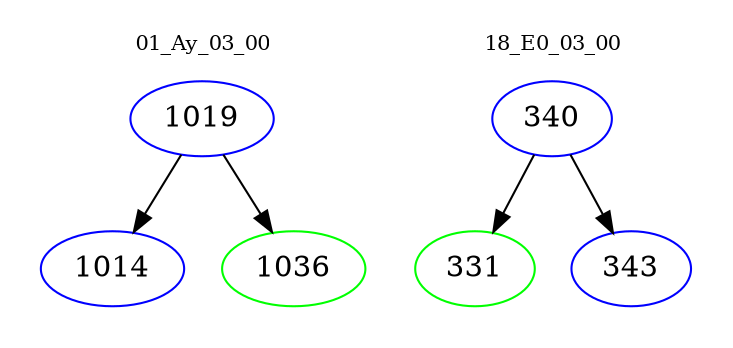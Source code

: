 digraph{
subgraph cluster_0 {
color = white
label = "01_Ay_03_00";
fontsize=10;
T0_1019 [label="1019", color="blue"]
T0_1019 -> T0_1014 [color="black"]
T0_1014 [label="1014", color="blue"]
T0_1019 -> T0_1036 [color="black"]
T0_1036 [label="1036", color="green"]
}
subgraph cluster_1 {
color = white
label = "18_E0_03_00";
fontsize=10;
T1_340 [label="340", color="blue"]
T1_340 -> T1_331 [color="black"]
T1_331 [label="331", color="green"]
T1_340 -> T1_343 [color="black"]
T1_343 [label="343", color="blue"]
}
}
